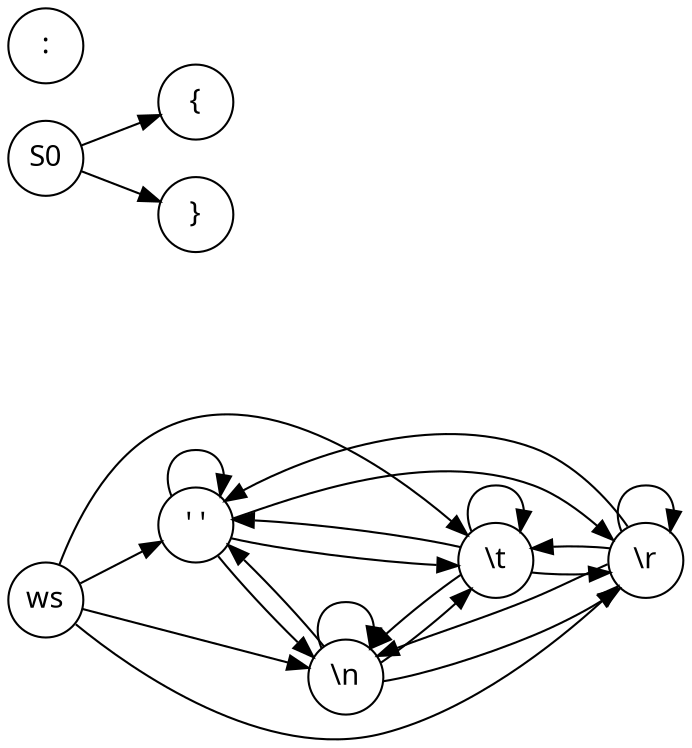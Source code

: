 digraph DFA {
    rankdir = LR
    overlap = false

    edge [
        fontname = "Verdana"
    ]

    node [
        shape = circle,
        fontname = "Verdana",
        margin = 0
    ]

    sp [ label = "' '" ]
    lf [ label = "\\n" ]
    cr [ label = "\\r" ]
    ht [ label = "\\t" ]

    lb [ label = "{" ]
    rb [ label = "}" ]
    td [ label = ":" ]

    // whitespace
    // sp: space
    ws -> sp
    sp -> sp
    sp -> lf
    sp -> cr
    sp -> ht
    // lf: linefeed
    ws -> lf
    lf -> sp
    lf -> lf
    lf -> cr
    lf -> ht
    // cr: carriage return
    ws -> cr
    cr -> sp
    cr -> lf
    cr -> cr
    cr -> ht
    // ht: horizontal tab
    ws -> ht
    ht -> sp
    ht -> lf
    ht -> cr
    ht -> ht

    // object
    S0 -> lb
    S0 -> rb
}
